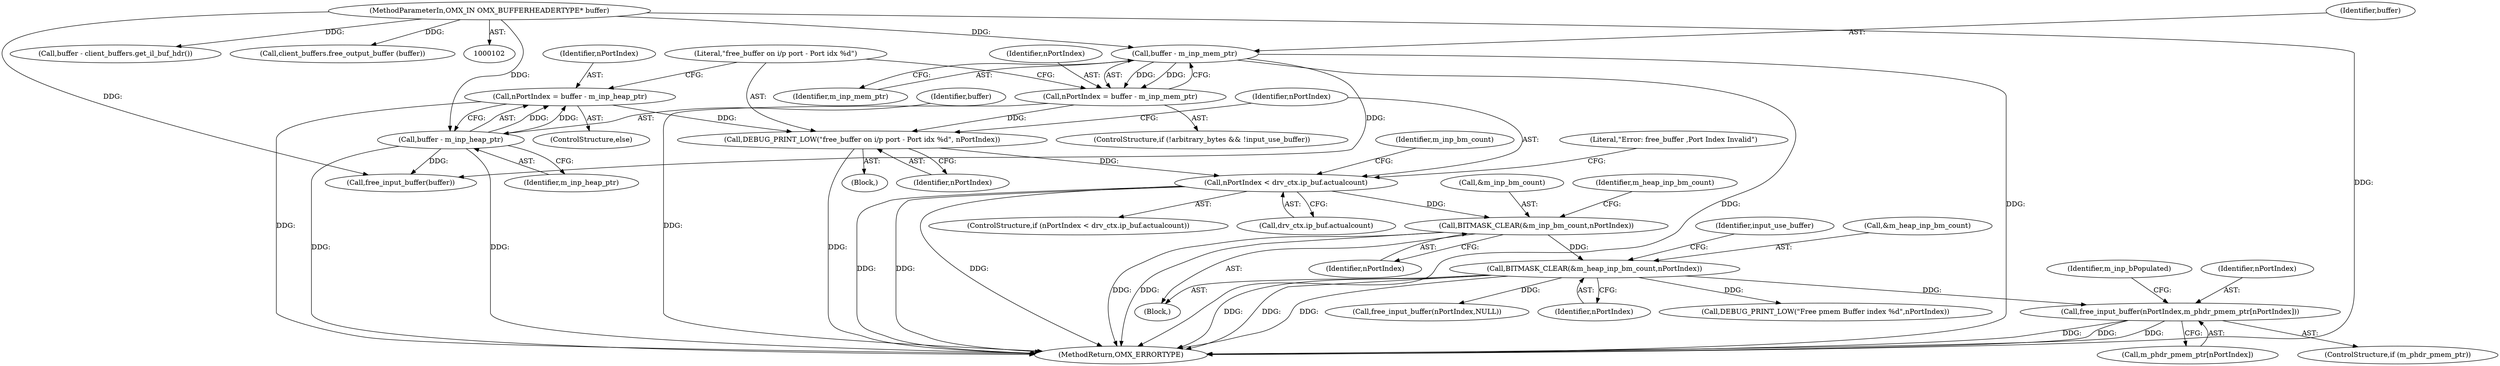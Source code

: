 digraph "0_Android_46e305be6e670a5a0041b0b4861122a0f1aabefa_0@API" {
"1000270" [label="(Call,free_input_buffer(nPortIndex,m_phdr_pmem_ptr[nPortIndex]))"];
"1000245" [label="(Call,BITMASK_CLEAR(&m_heap_inp_bm_count,nPortIndex))"];
"1000241" [label="(Call,BITMASK_CLEAR(&m_inp_bm_count,nPortIndex))"];
"1000233" [label="(Call,nPortIndex < drv_ctx.ip_buf.actualcount)"];
"1000229" [label="(Call,DEBUG_PRINT_LOW(\"free_buffer on i/p port - Port idx %d\", nPortIndex))"];
"1000224" [label="(Call,nPortIndex = buffer - m_inp_heap_ptr)"];
"1000226" [label="(Call,buffer - m_inp_heap_ptr)"];
"1000105" [label="(MethodParameterIn,OMX_IN OMX_BUFFERHEADERTYPE* buffer)"];
"1000218" [label="(Call,nPortIndex = buffer - m_inp_mem_ptr)"];
"1000220" [label="(Call,buffer - m_inp_mem_ptr)"];
"1000242" [label="(Call,&m_inp_bm_count)"];
"1000241" [label="(Call,BITMASK_CLEAR(&m_inp_bm_count,nPortIndex))"];
"1000280" [label="(Call,free_input_buffer(buffer))"];
"1000211" [label="(Block,)"];
"1000248" [label="(Identifier,nPortIndex)"];
"1000224" [label="(Call,nPortIndex = buffer - m_inp_heap_ptr)"];
"1000226" [label="(Call,buffer - m_inp_heap_ptr)"];
"1000219" [label="(Identifier,nPortIndex)"];
"1000254" [label="(Call,DEBUG_PRINT_LOW(\"Free pmem Buffer index %d\",nPortIndex))"];
"1000299" [label="(Literal,\"Error: free_buffer ,Port Index Invalid\")"];
"1000232" [label="(ControlStructure,if (nPortIndex < drv_ctx.ip_buf.actualcount))"];
"1000270" [label="(Call,free_input_buffer(nPortIndex,m_phdr_pmem_ptr[nPortIndex]))"];
"1000243" [label="(Identifier,m_inp_bm_count)"];
"1000228" [label="(Identifier,m_inp_heap_ptr)"];
"1000230" [label="(Literal,\"free_buffer on i/p port - Port idx %d\")"];
"1000246" [label="(Call,&m_heap_inp_bm_count)"];
"1000244" [label="(Identifier,nPortIndex)"];
"1000222" [label="(Identifier,m_inp_mem_ptr)"];
"1000220" [label="(Call,buffer - m_inp_mem_ptr)"];
"1000431" [label="(MethodReturn,OMX_ERRORTYPE)"];
"1000221" [label="(Identifier,buffer)"];
"1000276" [label="(Call,free_input_buffer(nPortIndex,NULL))"];
"1000240" [label="(Block,)"];
"1000229" [label="(Call,DEBUG_PRINT_LOW(\"free_buffer on i/p port - Port idx %d\", nPortIndex))"];
"1000268" [label="(ControlStructure,if (m_phdr_pmem_ptr))"];
"1000223" [label="(ControlStructure,else)"];
"1000272" [label="(Call,m_phdr_pmem_ptr[nPortIndex])"];
"1000218" [label="(Call,nPortIndex = buffer - m_inp_mem_ptr)"];
"1000234" [label="(Identifier,nPortIndex)"];
"1000233" [label="(Call,nPortIndex < drv_ctx.ip_buf.actualcount)"];
"1000329" [label="(Call,buffer - client_buffers.get_il_buf_hdr())"];
"1000351" [label="(Call,client_buffers.free_output_buffer (buffer))"];
"1000247" [label="(Identifier,m_heap_inp_bm_count)"];
"1000231" [label="(Identifier,nPortIndex)"];
"1000227" [label="(Identifier,buffer)"];
"1000212" [label="(ControlStructure,if (!arbitrary_bytes && !input_use_buffer))"];
"1000283" [label="(Identifier,m_inp_bPopulated)"];
"1000235" [label="(Call,drv_ctx.ip_buf.actualcount)"];
"1000105" [label="(MethodParameterIn,OMX_IN OMX_BUFFERHEADERTYPE* buffer)"];
"1000251" [label="(Identifier,input_use_buffer)"];
"1000271" [label="(Identifier,nPortIndex)"];
"1000245" [label="(Call,BITMASK_CLEAR(&m_heap_inp_bm_count,nPortIndex))"];
"1000225" [label="(Identifier,nPortIndex)"];
"1000270" -> "1000268"  [label="AST: "];
"1000270" -> "1000272"  [label="CFG: "];
"1000271" -> "1000270"  [label="AST: "];
"1000272" -> "1000270"  [label="AST: "];
"1000283" -> "1000270"  [label="CFG: "];
"1000270" -> "1000431"  [label="DDG: "];
"1000270" -> "1000431"  [label="DDG: "];
"1000270" -> "1000431"  [label="DDG: "];
"1000245" -> "1000270"  [label="DDG: "];
"1000245" -> "1000240"  [label="AST: "];
"1000245" -> "1000248"  [label="CFG: "];
"1000246" -> "1000245"  [label="AST: "];
"1000248" -> "1000245"  [label="AST: "];
"1000251" -> "1000245"  [label="CFG: "];
"1000245" -> "1000431"  [label="DDG: "];
"1000245" -> "1000431"  [label="DDG: "];
"1000245" -> "1000431"  [label="DDG: "];
"1000241" -> "1000245"  [label="DDG: "];
"1000245" -> "1000254"  [label="DDG: "];
"1000245" -> "1000276"  [label="DDG: "];
"1000241" -> "1000240"  [label="AST: "];
"1000241" -> "1000244"  [label="CFG: "];
"1000242" -> "1000241"  [label="AST: "];
"1000244" -> "1000241"  [label="AST: "];
"1000247" -> "1000241"  [label="CFG: "];
"1000241" -> "1000431"  [label="DDG: "];
"1000241" -> "1000431"  [label="DDG: "];
"1000233" -> "1000241"  [label="DDG: "];
"1000233" -> "1000232"  [label="AST: "];
"1000233" -> "1000235"  [label="CFG: "];
"1000234" -> "1000233"  [label="AST: "];
"1000235" -> "1000233"  [label="AST: "];
"1000243" -> "1000233"  [label="CFG: "];
"1000299" -> "1000233"  [label="CFG: "];
"1000233" -> "1000431"  [label="DDG: "];
"1000233" -> "1000431"  [label="DDG: "];
"1000233" -> "1000431"  [label="DDG: "];
"1000229" -> "1000233"  [label="DDG: "];
"1000229" -> "1000211"  [label="AST: "];
"1000229" -> "1000231"  [label="CFG: "];
"1000230" -> "1000229"  [label="AST: "];
"1000231" -> "1000229"  [label="AST: "];
"1000234" -> "1000229"  [label="CFG: "];
"1000229" -> "1000431"  [label="DDG: "];
"1000224" -> "1000229"  [label="DDG: "];
"1000218" -> "1000229"  [label="DDG: "];
"1000224" -> "1000223"  [label="AST: "];
"1000224" -> "1000226"  [label="CFG: "];
"1000225" -> "1000224"  [label="AST: "];
"1000226" -> "1000224"  [label="AST: "];
"1000230" -> "1000224"  [label="CFG: "];
"1000224" -> "1000431"  [label="DDG: "];
"1000226" -> "1000224"  [label="DDG: "];
"1000226" -> "1000224"  [label="DDG: "];
"1000226" -> "1000228"  [label="CFG: "];
"1000227" -> "1000226"  [label="AST: "];
"1000228" -> "1000226"  [label="AST: "];
"1000226" -> "1000431"  [label="DDG: "];
"1000226" -> "1000431"  [label="DDG: "];
"1000105" -> "1000226"  [label="DDG: "];
"1000226" -> "1000280"  [label="DDG: "];
"1000105" -> "1000102"  [label="AST: "];
"1000105" -> "1000431"  [label="DDG: "];
"1000105" -> "1000220"  [label="DDG: "];
"1000105" -> "1000280"  [label="DDG: "];
"1000105" -> "1000329"  [label="DDG: "];
"1000105" -> "1000351"  [label="DDG: "];
"1000218" -> "1000212"  [label="AST: "];
"1000218" -> "1000220"  [label="CFG: "];
"1000219" -> "1000218"  [label="AST: "];
"1000220" -> "1000218"  [label="AST: "];
"1000230" -> "1000218"  [label="CFG: "];
"1000218" -> "1000431"  [label="DDG: "];
"1000220" -> "1000218"  [label="DDG: "];
"1000220" -> "1000218"  [label="DDG: "];
"1000220" -> "1000222"  [label="CFG: "];
"1000221" -> "1000220"  [label="AST: "];
"1000222" -> "1000220"  [label="AST: "];
"1000220" -> "1000431"  [label="DDG: "];
"1000220" -> "1000431"  [label="DDG: "];
"1000220" -> "1000280"  [label="DDG: "];
}
